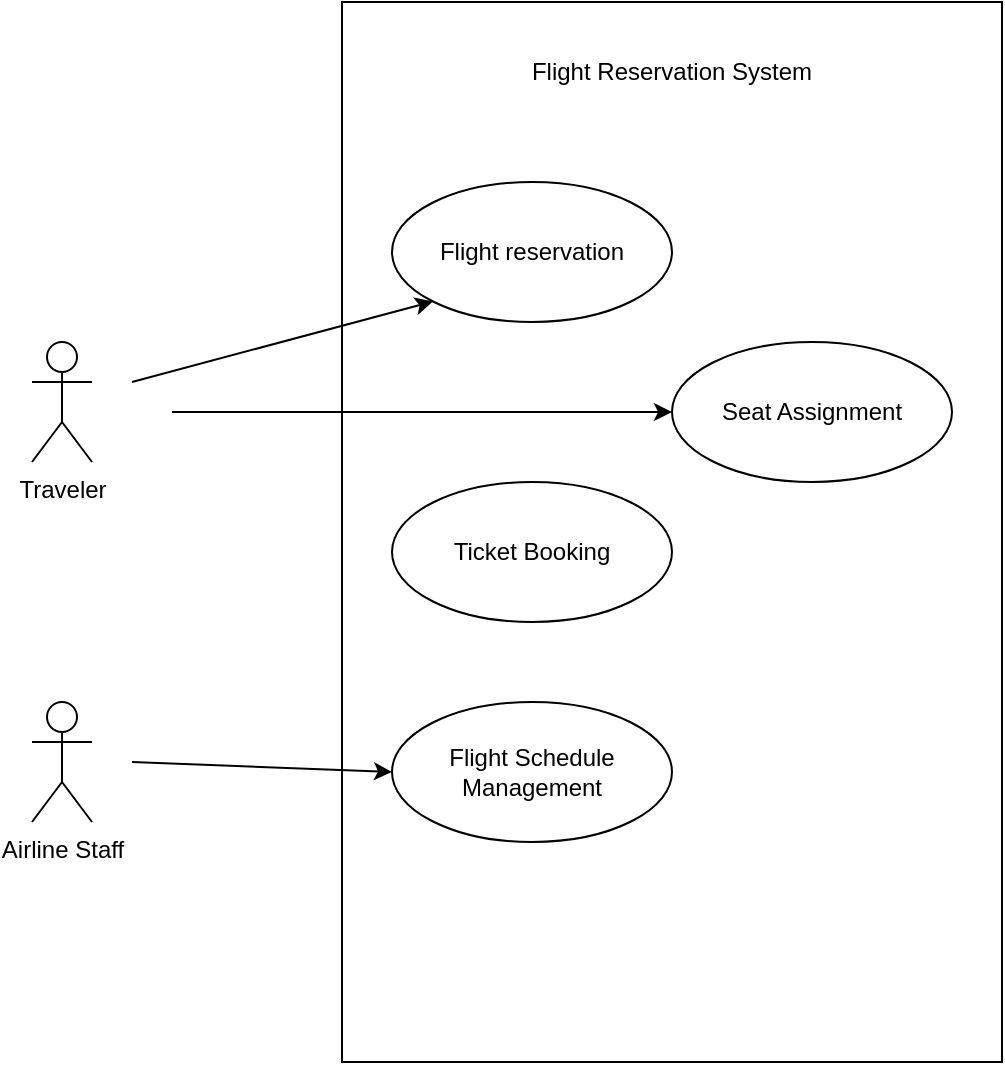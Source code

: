 <mxfile>
    <diagram id="HP2PgKaq5mztQC6QTPoR" name="Page-1">
        <mxGraphModel dx="496" dy="784" grid="1" gridSize="10" guides="1" tooltips="1" connect="1" arrows="1" fold="1" page="1" pageScale="1" pageWidth="1100" pageHeight="850" math="0" shadow="0">
            <root>
                <mxCell id="0"/>
                <mxCell id="1" parent="0"/>
                <mxCell id="2" value="" style="html=1;" parent="1" vertex="1">
                    <mxGeometry x="385" y="130" width="330" height="530" as="geometry"/>
                </mxCell>
                <mxCell id="3" value="Flight reservation" style="ellipse;whiteSpace=wrap;html=1;" parent="1" vertex="1">
                    <mxGeometry x="410" y="220" width="140" height="70" as="geometry"/>
                </mxCell>
                <mxCell id="4" value="Flight Reservation System" style="text;html=1;strokeColor=none;fillColor=none;align=center;verticalAlign=middle;whiteSpace=wrap;rounded=0;" parent="1" vertex="1">
                    <mxGeometry x="470" y="150" width="160" height="30" as="geometry"/>
                </mxCell>
                <mxCell id="5" value="Seat Assignment" style="ellipse;whiteSpace=wrap;html=1;" parent="1" vertex="1">
                    <mxGeometry x="550" y="300" width="140" height="70" as="geometry"/>
                </mxCell>
                <mxCell id="6" value="Flight Schedule Management" style="ellipse;whiteSpace=wrap;html=1;" parent="1" vertex="1">
                    <mxGeometry x="410" y="480" width="140" height="70" as="geometry"/>
                </mxCell>
                <mxCell id="7" value="Traveler" style="shape=umlActor;verticalLabelPosition=bottom;verticalAlign=top;html=1;outlineConnect=0;" parent="1" vertex="1">
                    <mxGeometry x="230" y="300" width="30" height="60" as="geometry"/>
                </mxCell>
                <mxCell id="10" value="Airline Staff" style="shape=umlActor;verticalLabelPosition=bottom;verticalAlign=top;html=1;outlineConnect=0;" parent="1" vertex="1">
                    <mxGeometry x="230" y="480" width="30" height="60" as="geometry"/>
                </mxCell>
                <mxCell id="11" value="" style="endArrow=classic;html=1;entryX=0;entryY=1;entryDx=0;entryDy=0;" parent="1" target="3" edge="1">
                    <mxGeometry width="50" height="50" relative="1" as="geometry">
                        <mxPoint x="280" y="320" as="sourcePoint"/>
                        <mxPoint x="460" y="290" as="targetPoint"/>
                    </mxGeometry>
                </mxCell>
                <mxCell id="12" value="" style="endArrow=classic;html=1;entryX=0;entryY=0.5;entryDx=0;entryDy=0;" parent="1" target="5" edge="1">
                    <mxGeometry width="50" height="50" relative="1" as="geometry">
                        <mxPoint x="300" y="335" as="sourcePoint"/>
                        <mxPoint x="460" y="290" as="targetPoint"/>
                    </mxGeometry>
                </mxCell>
                <mxCell id="14" value="" style="endArrow=classic;html=1;entryX=0;entryY=0.5;entryDx=0;entryDy=0;" parent="1" target="6" edge="1">
                    <mxGeometry width="50" height="50" relative="1" as="geometry">
                        <mxPoint x="280" y="510" as="sourcePoint"/>
                        <mxPoint x="460" y="290" as="targetPoint"/>
                    </mxGeometry>
                </mxCell>
                <mxCell id="15" value="Ticket Booking" style="ellipse;whiteSpace=wrap;html=1;" vertex="1" parent="1">
                    <mxGeometry x="410" y="370" width="140" height="70" as="geometry"/>
                </mxCell>
            </root>
        </mxGraphModel>
    </diagram>
</mxfile>